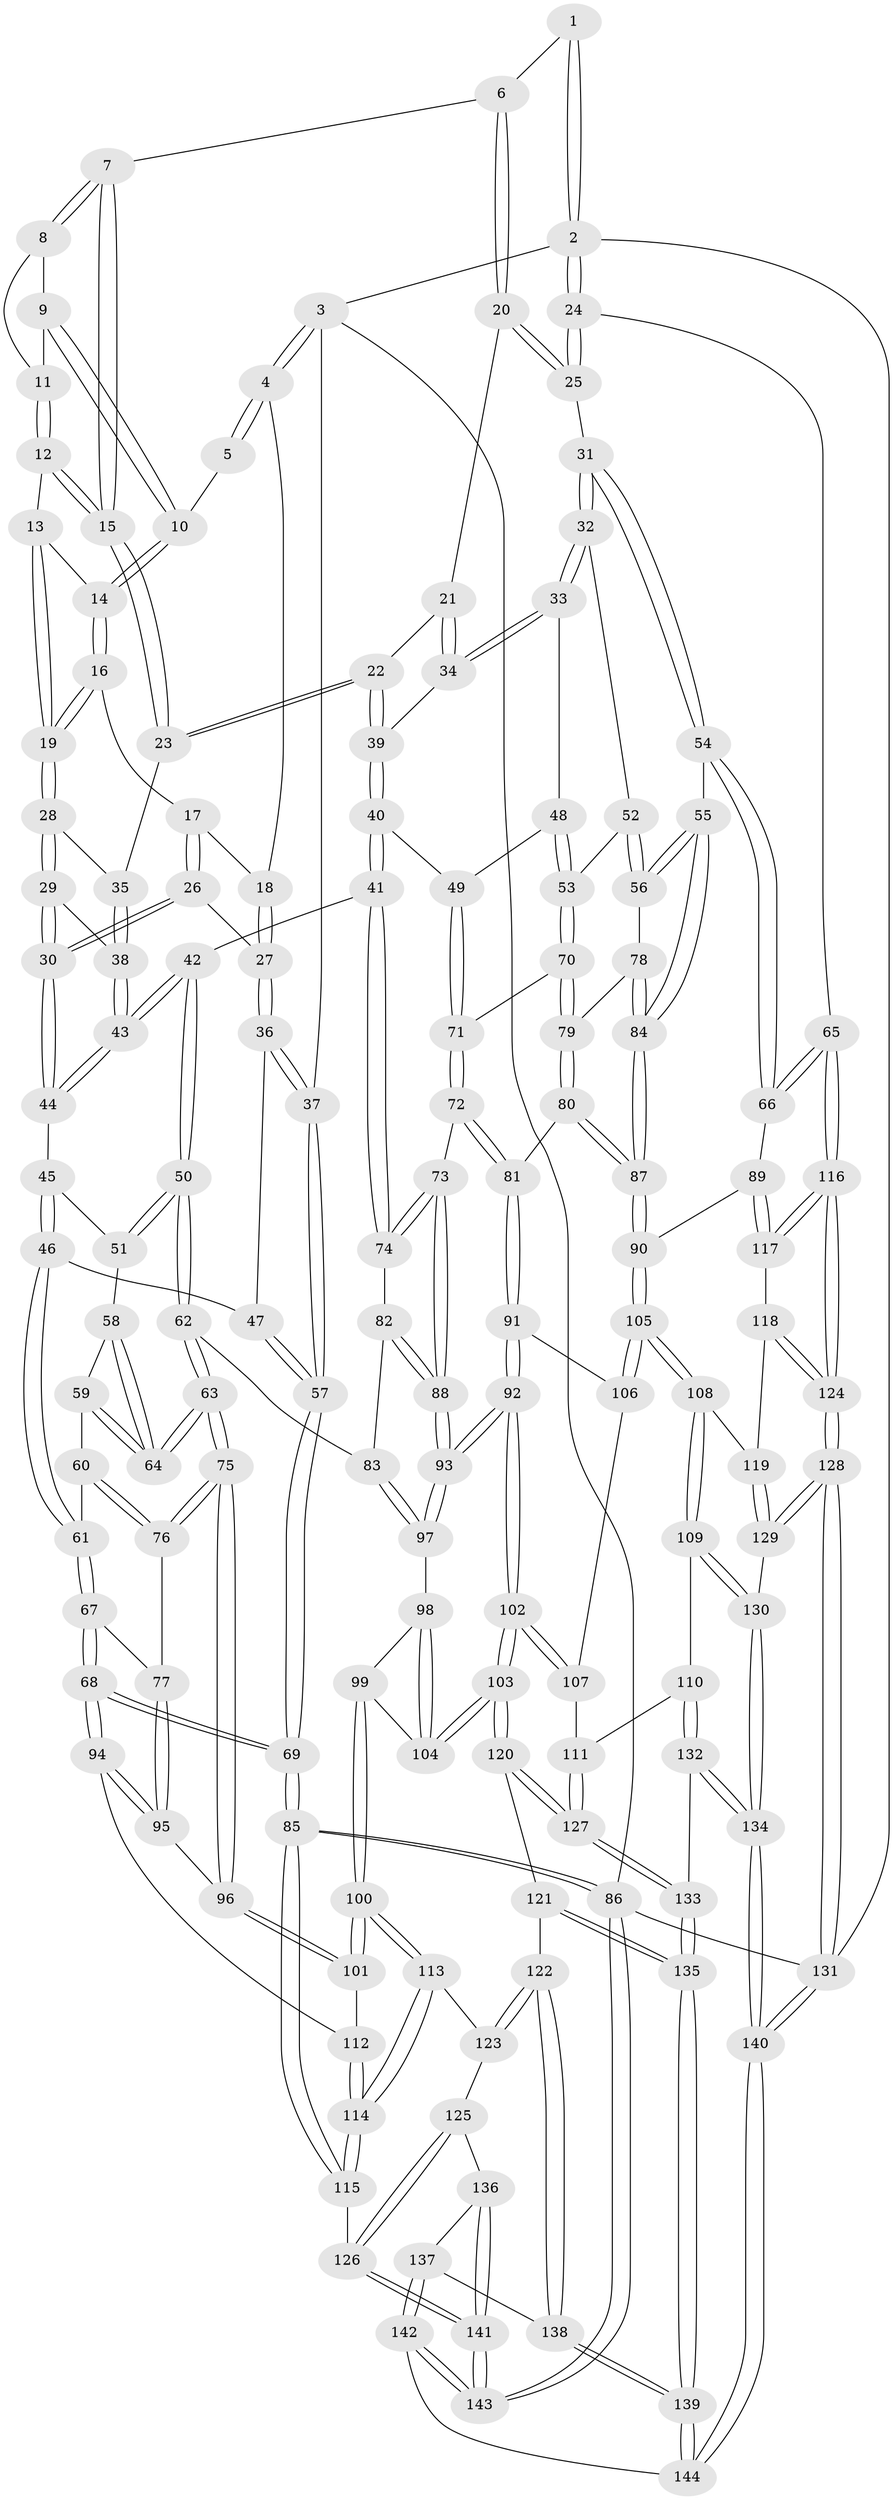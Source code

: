 // Generated by graph-tools (version 1.1) at 2025/27/03/09/25 03:27:10]
// undirected, 144 vertices, 357 edges
graph export_dot {
graph [start="1"]
  node [color=gray90,style=filled];
  1 [pos="+0.6880588984260042+0"];
  2 [pos="+1+0"];
  3 [pos="+0+0"];
  4 [pos="+0+0"];
  5 [pos="+0.3832613139226367+0"];
  6 [pos="+0.6803423786956547+0"];
  7 [pos="+0.5999797323185653+0.03082473294780219"];
  8 [pos="+0.5285291940128409+0.04425104812498307"];
  9 [pos="+0.4412520380308765+0.04033537472748745"];
  10 [pos="+0.4152546387682029+0.03441046084148576"];
  11 [pos="+0.48240709887325467+0.08680886806372595"];
  12 [pos="+0.46670428722863394+0.15884579254377154"];
  13 [pos="+0.42564226478145156+0.12400291301158475"];
  14 [pos="+0.405574872791823+0.0572513848365448"];
  15 [pos="+0.4759239263706073+0.17072892777561327"];
  16 [pos="+0.265271646527992+0.09898557369790902"];
  17 [pos="+0.2613426957513875+0.09696955233652169"];
  18 [pos="+0.0702929971354487+0"];
  19 [pos="+0.31942683195417354+0.16684781381942404"];
  20 [pos="+0.6875909689601245+0.007068410868605216"];
  21 [pos="+0.685597010675086+0.05353653911724239"];
  22 [pos="+0.5748895069243085+0.24092011611635858"];
  23 [pos="+0.48425408274668313+0.21241881518827846"];
  24 [pos="+1+0.18320051947864072"];
  25 [pos="+1+0.2233064953342517"];
  26 [pos="+0.19814091887562973+0.2507950532581927"];
  27 [pos="+0.17664336133053615+0.24947304480839358"];
  28 [pos="+0.33026032218793516+0.2145404591905568"];
  29 [pos="+0.2940393743486796+0.30196450532268876"];
  30 [pos="+0.2915849910802496+0.3078140260360826"];
  31 [pos="+0.9365800162838966+0.30442917573961376"];
  32 [pos="+0.9081293446299388+0.3081817087579483"];
  33 [pos="+0.8213415471914629+0.29518177911495974"];
  34 [pos="+0.783802991513141+0.2751224040384458"];
  35 [pos="+0.47939607692728703+0.21613321413154976"];
  36 [pos="+0.09705111249796401+0.285144162687217"];
  37 [pos="+0+0.03728466491163281"];
  38 [pos="+0.47671146311261003+0.22158207489156434"];
  39 [pos="+0.6082105075735155+0.2982879830603499"];
  40 [pos="+0.5777884913635116+0.40828647065610546"];
  41 [pos="+0.5271698122841495+0.4404469607530412"];
  42 [pos="+0.44357230139865433+0.4399383091263199"];
  43 [pos="+0.3996288610549123+0.3800784943032788"];
  44 [pos="+0.30023865671172095+0.33589328092108556"];
  45 [pos="+0.24192657522302796+0.39080395877701374"];
  46 [pos="+0.15099371346300733+0.4227014361020737"];
  47 [pos="+0.12436600445345246+0.4029685646821565"];
  48 [pos="+0.703473323353573+0.4296502273184944"];
  49 [pos="+0.5940025835912571+0.41489599142100825"];
  50 [pos="+0.39896174039501475+0.5156825703769515"];
  51 [pos="+0.27180199805757305+0.4706855423922014"];
  52 [pos="+0.8237113369791296+0.4383390619870954"];
  53 [pos="+0.7409857620281195+0.487210704582054"];
  54 [pos="+0.9173872956670418+0.543559984994665"];
  55 [pos="+0.8685903320891702+0.5437272328639923"];
  56 [pos="+0.8338037665286022+0.5357891389926024"];
  57 [pos="+0+0.47757914860874207"];
  58 [pos="+0.2684914380675636+0.4779075920944453"];
  59 [pos="+0.21570946957904913+0.5053610142217682"];
  60 [pos="+0.2096272360881768+0.5028351557116184"];
  61 [pos="+0.15106193390845168+0.4505767589226195"];
  62 [pos="+0.3928814113366384+0.5354104207260336"];
  63 [pos="+0.28024362692928045+0.5869986175752916"];
  64 [pos="+0.26634559580611794+0.5564543473693419"];
  65 [pos="+1+0.6421235415789611"];
  66 [pos="+0.9680364688192812+0.608851841835371"];
  67 [pos="+0.1503818228773253+0.4522283165751213"];
  68 [pos="+0+0.6107426925635976"];
  69 [pos="+0+0.601814285199931"];
  70 [pos="+0.7406302091966378+0.504780614088844"];
  71 [pos="+0.6737396625138131+0.5322893015553554"];
  72 [pos="+0.6497769304763772+0.5775468294209256"];
  73 [pos="+0.6233012874962864+0.572087786652965"];
  74 [pos="+0.5451550773968225+0.49018487879636485"];
  75 [pos="+0.2780425902530277+0.5900324887863346"];
  76 [pos="+0.19864530096885732+0.5464156823896612"];
  77 [pos="+0.12660321552785198+0.5663046906453908"];
  78 [pos="+0.8178124623271977+0.5401137144049325"];
  79 [pos="+0.7622365129025195+0.5349755456885736"];
  80 [pos="+0.7304856978663177+0.6450345867763917"];
  81 [pos="+0.6932746024375679+0.6447129265540293"];
  82 [pos="+0.5328748818646056+0.5854129108029639"];
  83 [pos="+0.41209082785498985+0.5781380723759458"];
  84 [pos="+0.8038577331393415+0.6713899921602772"];
  85 [pos="+0+1"];
  86 [pos="+0+1"];
  87 [pos="+0.799447522549391+0.6878161506322629"];
  88 [pos="+0.5470484203199355+0.6387304894737467"];
  89 [pos="+0.8539724253883405+0.7070436635692504"];
  90 [pos="+0.8133721337536685+0.7039746278501502"];
  91 [pos="+0.662634400226898+0.672243523931321"];
  92 [pos="+0.5363907614912218+0.6873312284557764"];
  93 [pos="+0.5363760734775157+0.6872805512567469"];
  94 [pos="+0+0.6270790086245762"];
  95 [pos="+0.122859964273914+0.5745038996497771"];
  96 [pos="+0.23770492357758635+0.6724697480024193"];
  97 [pos="+0.41685611908629544+0.596714057003558"];
  98 [pos="+0.3983669417923253+0.6427510840258538"];
  99 [pos="+0.31531923366556347+0.7151230673807125"];
  100 [pos="+0.25151665487705466+0.7312185891504781"];
  101 [pos="+0.23859156319915525+0.685335803414313"];
  102 [pos="+0.5108004156783076+0.7662391947284011"];
  103 [pos="+0.5051882781761903+0.7775216785618362"];
  104 [pos="+0.4500905114074049+0.7446025723542874"];
  105 [pos="+0.7569197595142397+0.7951298896454028"];
  106 [pos="+0.6650829555820672+0.7408478339486785"];
  107 [pos="+0.6617238466084855+0.7443001321625496"];
  108 [pos="+0.7527598760117439+0.8183972066547026"];
  109 [pos="+0.7477293795928671+0.8262251351383153"];
  110 [pos="+0.7334485824517677+0.8347236294330955"];
  111 [pos="+0.6364135829578002+0.8197383181105381"];
  112 [pos="+0+0.66572207752981"];
  113 [pos="+0.25065877395224156+0.7344767936625205"];
  114 [pos="+0.12073551941427982+0.8000088097675001"];
  115 [pos="+0.11986151473930447+0.8022635675965177"];
  116 [pos="+1+0.9827335216972465"];
  117 [pos="+0.8664043918004591+0.7237753738093763"];
  118 [pos="+0.8775909184447428+0.8184012324830555"];
  119 [pos="+0.8331060108779864+0.8444463325567715"];
  120 [pos="+0.5052689497141837+0.7849601846877909"];
  121 [pos="+0.48776430273597116+0.804324406953861"];
  122 [pos="+0.45092766937661316+0.839227041566541"];
  123 [pos="+0.25335181361892956+0.7398510204038129"];
  124 [pos="+1+1"];
  125 [pos="+0.27605455284331953+0.8393209860705051"];
  126 [pos="+0.14424431449763772+0.9185879505382117"];
  127 [pos="+0.5824048586974879+0.8375570206214169"];
  128 [pos="+1+1"];
  129 [pos="+0.8548797192462463+0.8992793615079179"];
  130 [pos="+0.7810139262353858+0.885931856234671"];
  131 [pos="+1+1"];
  132 [pos="+0.6859938079209669+0.9311880645981749"];
  133 [pos="+0.6098237712084474+0.9272550513366815"];
  134 [pos="+0.7853303775272755+1"];
  135 [pos="+0.5577685430029967+1"];
  136 [pos="+0.29204343602369803+0.8688612311621432"];
  137 [pos="+0.302211310348707+0.8766230391267148"];
  138 [pos="+0.42417724069367035+0.8895724266920394"];
  139 [pos="+0.4638067071604014+1"];
  140 [pos="+0.9580321722938786+1"];
  141 [pos="+0.13793459929829976+1"];
  142 [pos="+0.3127022263685659+1"];
  143 [pos="+0.05046377576936597+1"];
  144 [pos="+0.4536800140240324+1"];
  1 -- 2;
  1 -- 2;
  1 -- 6;
  2 -- 3;
  2 -- 24;
  2 -- 24;
  2 -- 131;
  3 -- 4;
  3 -- 4;
  3 -- 37;
  3 -- 86;
  4 -- 5;
  4 -- 5;
  4 -- 18;
  5 -- 10;
  6 -- 7;
  6 -- 20;
  6 -- 20;
  7 -- 8;
  7 -- 8;
  7 -- 15;
  7 -- 15;
  8 -- 9;
  8 -- 11;
  9 -- 10;
  9 -- 10;
  9 -- 11;
  10 -- 14;
  10 -- 14;
  11 -- 12;
  11 -- 12;
  12 -- 13;
  12 -- 15;
  12 -- 15;
  13 -- 14;
  13 -- 19;
  13 -- 19;
  14 -- 16;
  14 -- 16;
  15 -- 23;
  15 -- 23;
  16 -- 17;
  16 -- 19;
  16 -- 19;
  17 -- 18;
  17 -- 26;
  17 -- 26;
  18 -- 27;
  18 -- 27;
  19 -- 28;
  19 -- 28;
  20 -- 21;
  20 -- 25;
  20 -- 25;
  21 -- 22;
  21 -- 34;
  21 -- 34;
  22 -- 23;
  22 -- 23;
  22 -- 39;
  22 -- 39;
  23 -- 35;
  24 -- 25;
  24 -- 25;
  24 -- 65;
  25 -- 31;
  26 -- 27;
  26 -- 30;
  26 -- 30;
  27 -- 36;
  27 -- 36;
  28 -- 29;
  28 -- 29;
  28 -- 35;
  29 -- 30;
  29 -- 30;
  29 -- 38;
  30 -- 44;
  30 -- 44;
  31 -- 32;
  31 -- 32;
  31 -- 54;
  31 -- 54;
  32 -- 33;
  32 -- 33;
  32 -- 52;
  33 -- 34;
  33 -- 34;
  33 -- 48;
  34 -- 39;
  35 -- 38;
  35 -- 38;
  36 -- 37;
  36 -- 37;
  36 -- 47;
  37 -- 57;
  37 -- 57;
  38 -- 43;
  38 -- 43;
  39 -- 40;
  39 -- 40;
  40 -- 41;
  40 -- 41;
  40 -- 49;
  41 -- 42;
  41 -- 74;
  41 -- 74;
  42 -- 43;
  42 -- 43;
  42 -- 50;
  42 -- 50;
  43 -- 44;
  43 -- 44;
  44 -- 45;
  45 -- 46;
  45 -- 46;
  45 -- 51;
  46 -- 47;
  46 -- 61;
  46 -- 61;
  47 -- 57;
  47 -- 57;
  48 -- 49;
  48 -- 53;
  48 -- 53;
  49 -- 71;
  49 -- 71;
  50 -- 51;
  50 -- 51;
  50 -- 62;
  50 -- 62;
  51 -- 58;
  52 -- 53;
  52 -- 56;
  52 -- 56;
  53 -- 70;
  53 -- 70;
  54 -- 55;
  54 -- 66;
  54 -- 66;
  55 -- 56;
  55 -- 56;
  55 -- 84;
  55 -- 84;
  56 -- 78;
  57 -- 69;
  57 -- 69;
  58 -- 59;
  58 -- 64;
  58 -- 64;
  59 -- 60;
  59 -- 64;
  59 -- 64;
  60 -- 61;
  60 -- 76;
  60 -- 76;
  61 -- 67;
  61 -- 67;
  62 -- 63;
  62 -- 63;
  62 -- 83;
  63 -- 64;
  63 -- 64;
  63 -- 75;
  63 -- 75;
  65 -- 66;
  65 -- 66;
  65 -- 116;
  65 -- 116;
  66 -- 89;
  67 -- 68;
  67 -- 68;
  67 -- 77;
  68 -- 69;
  68 -- 69;
  68 -- 94;
  68 -- 94;
  69 -- 85;
  69 -- 85;
  70 -- 71;
  70 -- 79;
  70 -- 79;
  71 -- 72;
  71 -- 72;
  72 -- 73;
  72 -- 81;
  72 -- 81;
  73 -- 74;
  73 -- 74;
  73 -- 88;
  73 -- 88;
  74 -- 82;
  75 -- 76;
  75 -- 76;
  75 -- 96;
  75 -- 96;
  76 -- 77;
  77 -- 95;
  77 -- 95;
  78 -- 79;
  78 -- 84;
  78 -- 84;
  79 -- 80;
  79 -- 80;
  80 -- 81;
  80 -- 87;
  80 -- 87;
  81 -- 91;
  81 -- 91;
  82 -- 83;
  82 -- 88;
  82 -- 88;
  83 -- 97;
  83 -- 97;
  84 -- 87;
  84 -- 87;
  85 -- 86;
  85 -- 86;
  85 -- 115;
  85 -- 115;
  86 -- 143;
  86 -- 143;
  86 -- 131;
  87 -- 90;
  87 -- 90;
  88 -- 93;
  88 -- 93;
  89 -- 90;
  89 -- 117;
  89 -- 117;
  90 -- 105;
  90 -- 105;
  91 -- 92;
  91 -- 92;
  91 -- 106;
  92 -- 93;
  92 -- 93;
  92 -- 102;
  92 -- 102;
  93 -- 97;
  93 -- 97;
  94 -- 95;
  94 -- 95;
  94 -- 112;
  95 -- 96;
  96 -- 101;
  96 -- 101;
  97 -- 98;
  98 -- 99;
  98 -- 104;
  98 -- 104;
  99 -- 100;
  99 -- 100;
  99 -- 104;
  100 -- 101;
  100 -- 101;
  100 -- 113;
  100 -- 113;
  101 -- 112;
  102 -- 103;
  102 -- 103;
  102 -- 107;
  102 -- 107;
  103 -- 104;
  103 -- 104;
  103 -- 120;
  103 -- 120;
  105 -- 106;
  105 -- 106;
  105 -- 108;
  105 -- 108;
  106 -- 107;
  107 -- 111;
  108 -- 109;
  108 -- 109;
  108 -- 119;
  109 -- 110;
  109 -- 130;
  109 -- 130;
  110 -- 111;
  110 -- 132;
  110 -- 132;
  111 -- 127;
  111 -- 127;
  112 -- 114;
  112 -- 114;
  113 -- 114;
  113 -- 114;
  113 -- 123;
  114 -- 115;
  114 -- 115;
  115 -- 126;
  116 -- 117;
  116 -- 117;
  116 -- 124;
  116 -- 124;
  117 -- 118;
  118 -- 119;
  118 -- 124;
  118 -- 124;
  119 -- 129;
  119 -- 129;
  120 -- 121;
  120 -- 127;
  120 -- 127;
  121 -- 122;
  121 -- 135;
  121 -- 135;
  122 -- 123;
  122 -- 123;
  122 -- 138;
  122 -- 138;
  123 -- 125;
  124 -- 128;
  124 -- 128;
  125 -- 126;
  125 -- 126;
  125 -- 136;
  126 -- 141;
  126 -- 141;
  127 -- 133;
  127 -- 133;
  128 -- 129;
  128 -- 129;
  128 -- 131;
  128 -- 131;
  129 -- 130;
  130 -- 134;
  130 -- 134;
  131 -- 140;
  131 -- 140;
  132 -- 133;
  132 -- 134;
  132 -- 134;
  133 -- 135;
  133 -- 135;
  134 -- 140;
  134 -- 140;
  135 -- 139;
  135 -- 139;
  136 -- 137;
  136 -- 141;
  136 -- 141;
  137 -- 138;
  137 -- 142;
  137 -- 142;
  138 -- 139;
  138 -- 139;
  139 -- 144;
  139 -- 144;
  140 -- 144;
  140 -- 144;
  141 -- 143;
  141 -- 143;
  142 -- 143;
  142 -- 143;
  142 -- 144;
}
